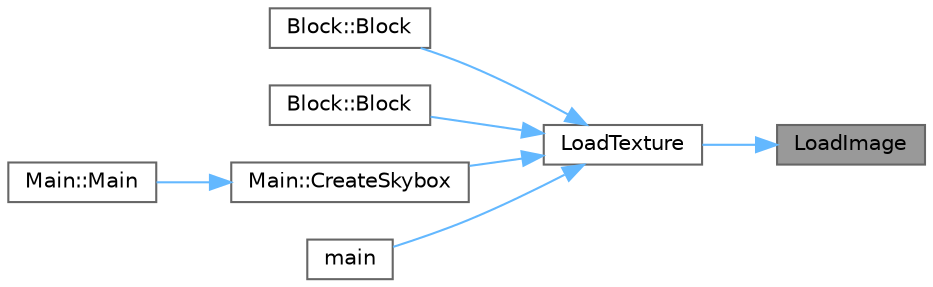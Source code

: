 digraph "LoadImage"
{
 // LATEX_PDF_SIZE
  bgcolor="transparent";
  edge [fontname=Helvetica,fontsize=10,labelfontname=Helvetica,labelfontsize=10];
  node [fontname=Helvetica,fontsize=10,shape=box,height=0.2,width=0.4];
  rankdir="RL";
  Node1 [id="Node000001",label="LoadImage",height=0.2,width=0.4,color="gray40", fillcolor="grey60", style="filled", fontcolor="black",tooltip=" "];
  Node1 -> Node2 [id="edge1_Node000001_Node000002",dir="back",color="steelblue1",style="solid",tooltip=" "];
  Node2 [id="Node000002",label="LoadTexture",height=0.2,width=0.4,color="grey40", fillcolor="white", style="filled",URL="$_old_2_classes_2lib_2rtextures_8c.html#a088824ea1b009f6ec002cdba66ea9826",tooltip=" "];
  Node2 -> Node3 [id="edge2_Node000002_Node000003",dir="back",color="steelblue1",style="solid",tooltip=" "];
  Node3 [id="Node000003",label="Block::Block",height=0.2,width=0.4,color="grey40", fillcolor="white", style="filled",URL="$class_block.html#a79e22e6de537afb80e8e3f14196c974d",tooltip=" "];
  Node2 -> Node4 [id="edge3_Node000002_Node000004",dir="back",color="steelblue1",style="solid",tooltip=" "];
  Node4 [id="Node000004",label="Block::Block",height=0.2,width=0.4,color="grey40", fillcolor="white", style="filled",URL="$class_block.html#a88b42e7c6d348930867166b8226b0b87",tooltip=" "];
  Node2 -> Node5 [id="edge4_Node000002_Node000005",dir="back",color="steelblue1",style="solid",tooltip=" "];
  Node5 [id="Node000005",label="Main::CreateSkybox",height=0.2,width=0.4,color="grey40", fillcolor="white", style="filled",URL="$class_main.html#af7e13029157a2c352dd99161bfb70291",tooltip=" "];
  Node5 -> Node6 [id="edge5_Node000005_Node000006",dir="back",color="steelblue1",style="solid",tooltip=" "];
  Node6 [id="Node000006",label="Main::Main",height=0.2,width=0.4,color="grey40", fillcolor="white", style="filled",URL="$class_main.html#a50d4361a1b613205467a441b5c40c199",tooltip=" "];
  Node2 -> Node7 [id="edge6_Node000002_Node000007",dir="back",color="steelblue1",style="solid",tooltip=" "];
  Node7 [id="Node000007",label="main",height=0.2,width=0.4,color="grey40", fillcolor="white", style="filled",URL="$_classes_2lib_2_raylib_erosion_standalone-main_2src_2main_8cpp.html#a840291bc02cba5474a4cb46a9b9566fe",tooltip=" "];
}

